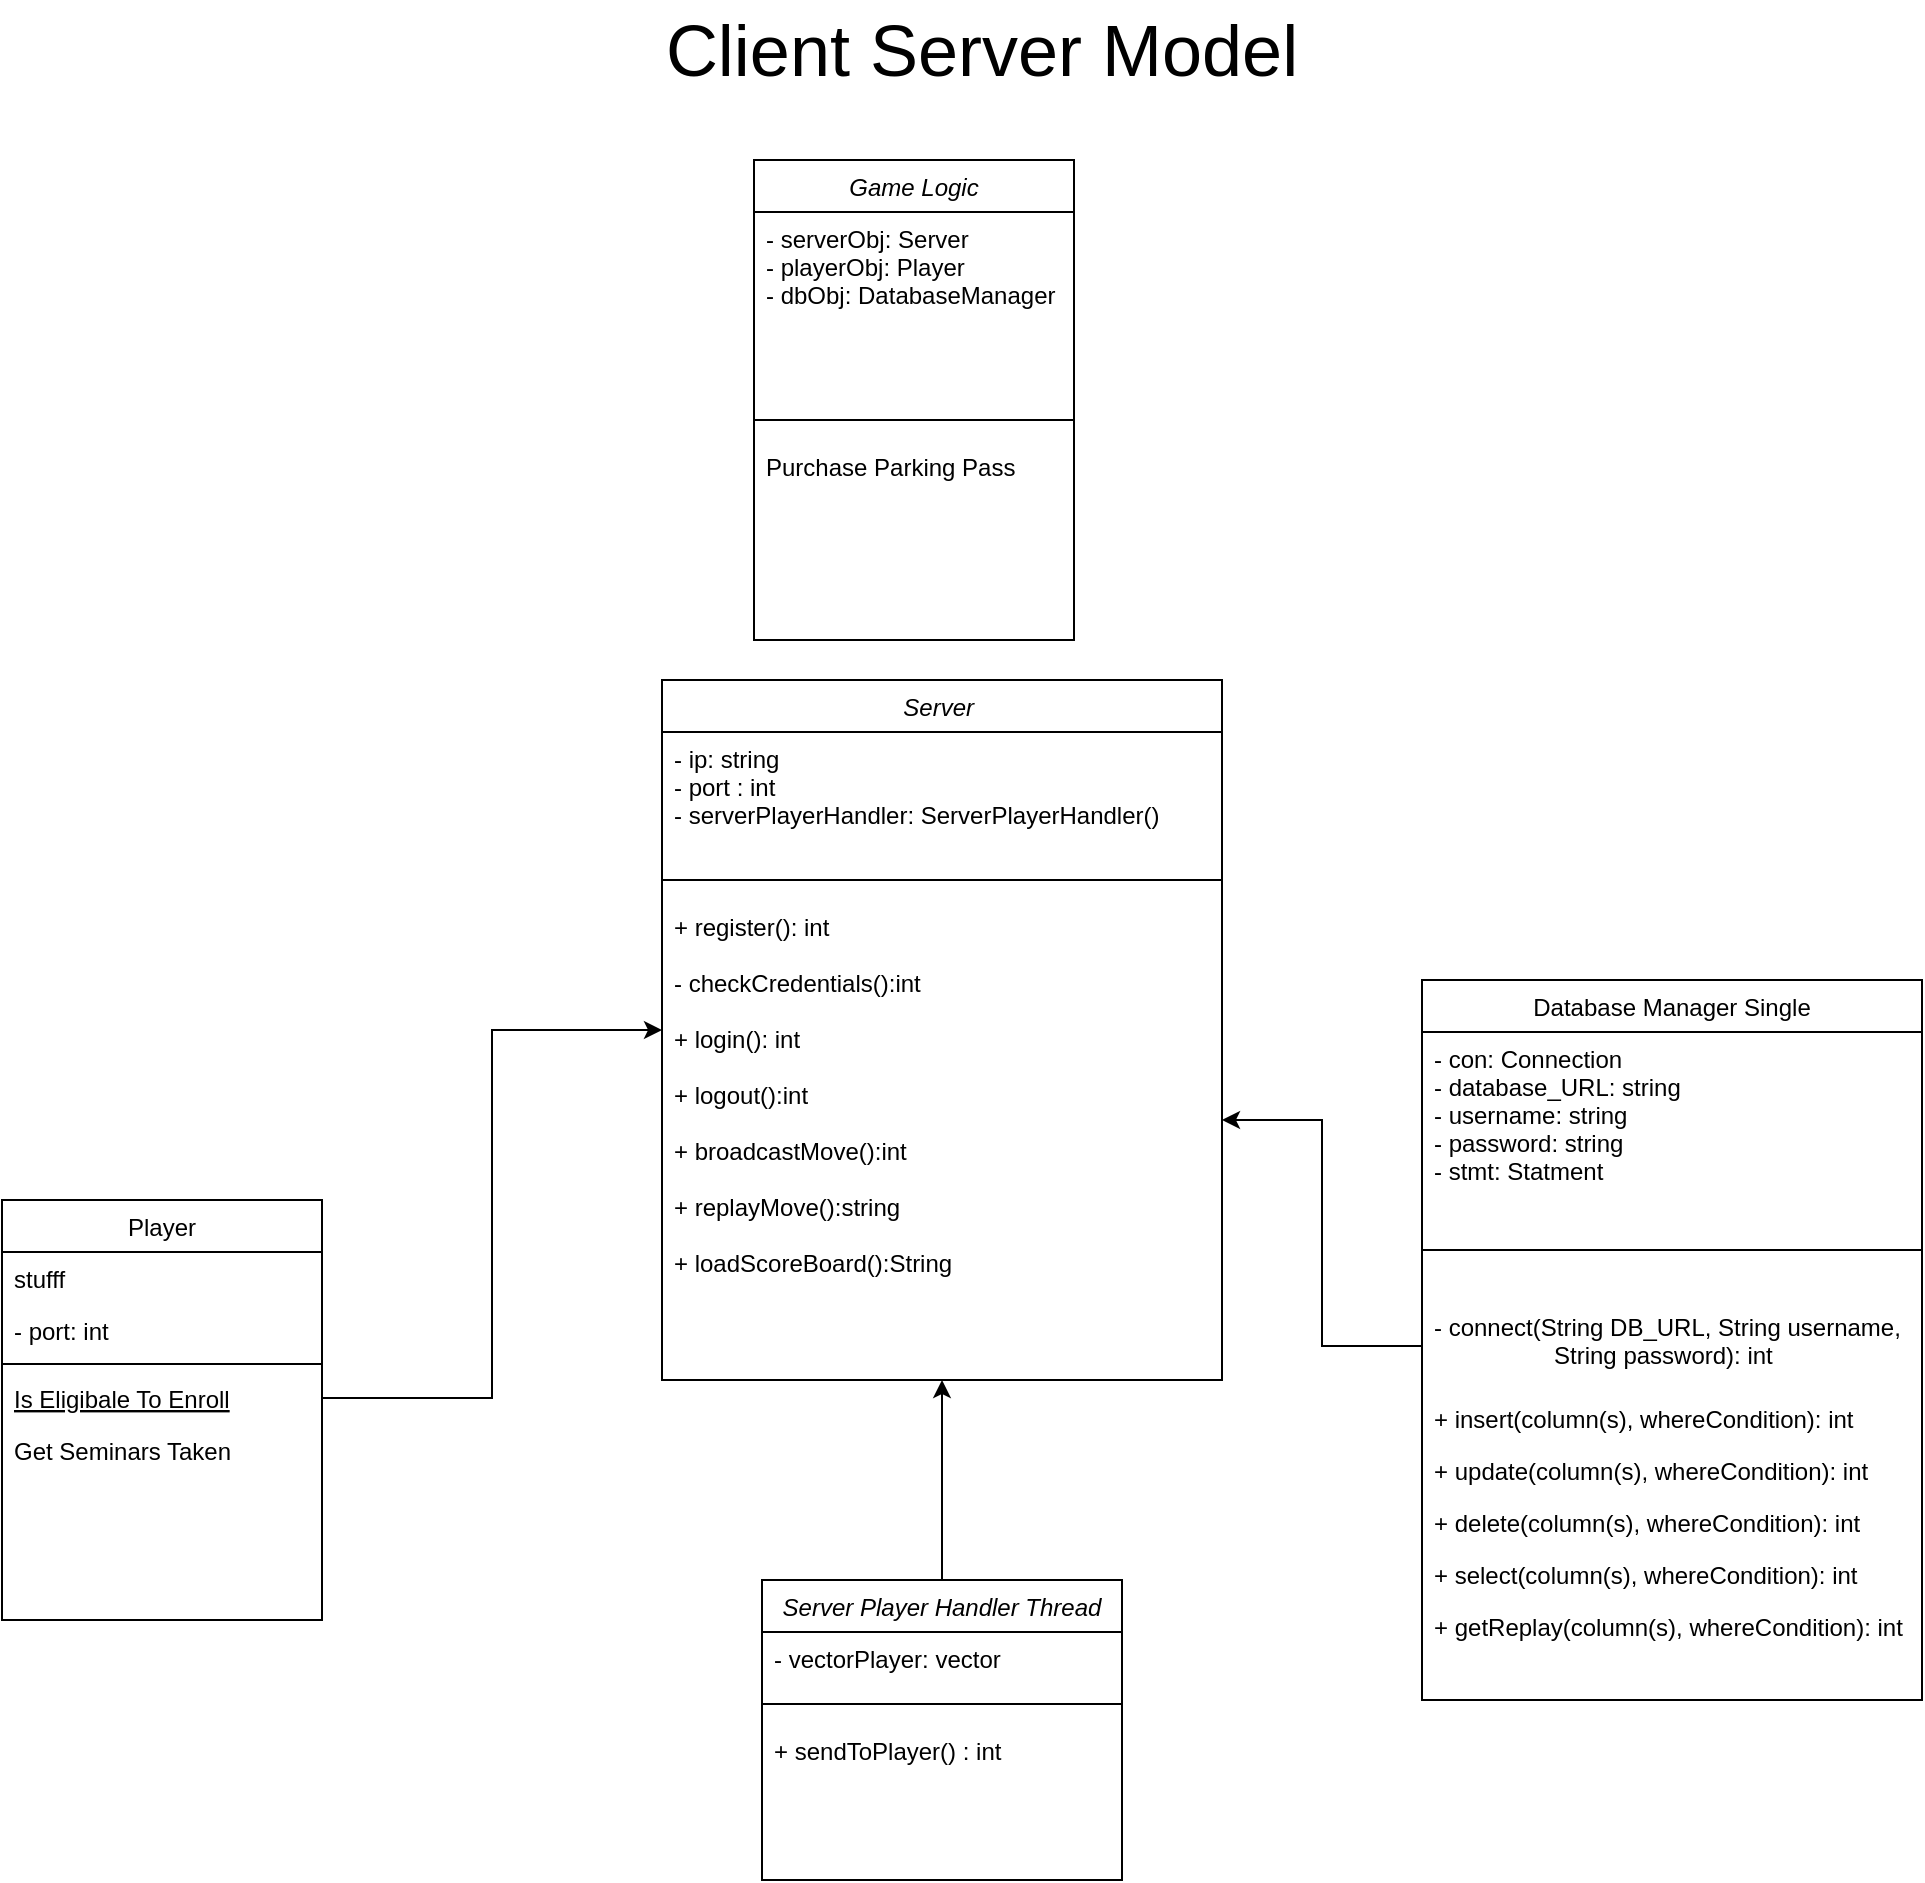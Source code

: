 <mxfile version="14.1.8" type="device" pages="2"><diagram id="C5RBs43oDa-KdzZeNtuy" name="class diagram"><mxGraphModel dx="868" dy="510" grid="1" gridSize="10" guides="1" tooltips="1" connect="1" arrows="1" fold="1" page="1" pageScale="1" pageWidth="827" pageHeight="1169" math="0" shadow="0"><root><mxCell id="WIyWlLk6GJQsqaUBKTNV-0"/><mxCell id="WIyWlLk6GJQsqaUBKTNV-1" parent="WIyWlLk6GJQsqaUBKTNV-0"/><mxCell id="zkfFHV4jXpPFQw0GAbJ--0" value="Server " style="swimlane;fontStyle=2;align=center;verticalAlign=top;childLayout=stackLayout;horizontal=1;startSize=26;horizontalStack=0;resizeParent=1;resizeLast=0;collapsible=1;marginBottom=0;rounded=0;shadow=0;strokeWidth=1;" parent="WIyWlLk6GJQsqaUBKTNV-1" vertex="1"><mxGeometry x="480" y="380" width="280" height="350" as="geometry"><mxRectangle x="230" y="140" width="160" height="26" as="alternateBounds"/></mxGeometry></mxCell><mxCell id="zkfFHV4jXpPFQw0GAbJ--1" value="- ip: string&#10;- port : int&#10;- serverPlayerHandler: ServerPlayerHandler()" style="text;align=left;verticalAlign=top;spacingLeft=4;spacingRight=4;overflow=hidden;rotatable=0;points=[[0,0.5],[1,0.5]];portConstraint=eastwest;" parent="zkfFHV4jXpPFQw0GAbJ--0" vertex="1"><mxGeometry y="26" width="280" height="64" as="geometry"/></mxCell><mxCell id="zkfFHV4jXpPFQw0GAbJ--4" value="" style="line;html=1;strokeWidth=1;align=left;verticalAlign=middle;spacingTop=-1;spacingLeft=3;spacingRight=3;rotatable=0;labelPosition=right;points=[];portConstraint=eastwest;" parent="zkfFHV4jXpPFQw0GAbJ--0" vertex="1"><mxGeometry y="90" width="280" height="20" as="geometry"/></mxCell><mxCell id="zkfFHV4jXpPFQw0GAbJ--5" value="+ register(): int&#10;&#10;- checkCredentials():int&#10;&#10;+ login(): int&#10;&#10;+ logout():int&#10;&#10;+ broadcastMove():int&#10;&#10;+ replayMove():string&#10;&#10;+ loadScoreBoard():String" style="text;align=left;verticalAlign=top;spacingLeft=4;spacingRight=4;overflow=hidden;rotatable=0;points=[[0,0.5],[1,0.5]];portConstraint=eastwest;" parent="zkfFHV4jXpPFQw0GAbJ--0" vertex="1"><mxGeometry y="110" width="280" height="220" as="geometry"/></mxCell><mxCell id="zkfFHV4jXpPFQw0GAbJ--6" value="Player" style="swimlane;fontStyle=0;align=center;verticalAlign=top;childLayout=stackLayout;horizontal=1;startSize=26;horizontalStack=0;resizeParent=1;resizeLast=0;collapsible=1;marginBottom=0;rounded=0;shadow=0;strokeWidth=1;" parent="WIyWlLk6GJQsqaUBKTNV-1" vertex="1"><mxGeometry x="150" y="640" width="160" height="210" as="geometry"><mxRectangle x="130" y="380" width="160" height="26" as="alternateBounds"/></mxGeometry></mxCell><mxCell id="zkfFHV4jXpPFQw0GAbJ--7" value="stufff" style="text;align=left;verticalAlign=top;spacingLeft=4;spacingRight=4;overflow=hidden;rotatable=0;points=[[0,0.5],[1,0.5]];portConstraint=eastwest;" parent="zkfFHV4jXpPFQw0GAbJ--6" vertex="1"><mxGeometry y="26" width="160" height="26" as="geometry"/></mxCell><mxCell id="zkfFHV4jXpPFQw0GAbJ--8" value="- port: int" style="text;align=left;verticalAlign=top;spacingLeft=4;spacingRight=4;overflow=hidden;rotatable=0;points=[[0,0.5],[1,0.5]];portConstraint=eastwest;rounded=0;shadow=0;html=0;" parent="zkfFHV4jXpPFQw0GAbJ--6" vertex="1"><mxGeometry y="52" width="160" height="26" as="geometry"/></mxCell><mxCell id="zkfFHV4jXpPFQw0GAbJ--9" value="" style="line;html=1;strokeWidth=1;align=left;verticalAlign=middle;spacingTop=-1;spacingLeft=3;spacingRight=3;rotatable=0;labelPosition=right;points=[];portConstraint=eastwest;" parent="zkfFHV4jXpPFQw0GAbJ--6" vertex="1"><mxGeometry y="78" width="160" height="8" as="geometry"/></mxCell><mxCell id="zkfFHV4jXpPFQw0GAbJ--10" value="Is Eligibale To Enroll" style="text;align=left;verticalAlign=top;spacingLeft=4;spacingRight=4;overflow=hidden;rotatable=0;points=[[0,0.5],[1,0.5]];portConstraint=eastwest;fontStyle=4" parent="zkfFHV4jXpPFQw0GAbJ--6" vertex="1"><mxGeometry y="86" width="160" height="26" as="geometry"/></mxCell><mxCell id="zkfFHV4jXpPFQw0GAbJ--11" value="Get Seminars Taken" style="text;align=left;verticalAlign=top;spacingLeft=4;spacingRight=4;overflow=hidden;rotatable=0;points=[[0,0.5],[1,0.5]];portConstraint=eastwest;" parent="zkfFHV4jXpPFQw0GAbJ--6" vertex="1"><mxGeometry y="112" width="160" height="98" as="geometry"/></mxCell><mxCell id="zkfFHV4jXpPFQw0GAbJ--17" value="Database Manager Single" style="swimlane;fontStyle=0;align=center;verticalAlign=top;childLayout=stackLayout;horizontal=1;startSize=26;horizontalStack=0;resizeParent=1;resizeLast=0;collapsible=1;marginBottom=0;rounded=0;shadow=0;strokeWidth=1;" parent="WIyWlLk6GJQsqaUBKTNV-1" vertex="1"><mxGeometry x="860" y="530" width="250" height="360" as="geometry"><mxRectangle x="516" y="240" width="160" height="26" as="alternateBounds"/></mxGeometry></mxCell><mxCell id="zkfFHV4jXpPFQw0GAbJ--18" value="- con: Connection&#10;- database_URL: string&#10;- username: string&#10;- password: string&#10;- stmt: Statment&#10;" style="text;align=left;verticalAlign=top;spacingLeft=4;spacingRight=4;overflow=hidden;rotatable=0;points=[[0,0.5],[1,0.5]];portConstraint=eastwest;" parent="zkfFHV4jXpPFQw0GAbJ--17" vertex="1"><mxGeometry y="26" width="250" height="84" as="geometry"/></mxCell><mxCell id="zkfFHV4jXpPFQw0GAbJ--23" value="" style="line;html=1;strokeWidth=1;align=left;verticalAlign=middle;spacingTop=-1;spacingLeft=3;spacingRight=3;rotatable=0;labelPosition=right;points=[];portConstraint=eastwest;" parent="zkfFHV4jXpPFQw0GAbJ--17" vertex="1"><mxGeometry y="110" width="250" height="50" as="geometry"/></mxCell><mxCell id="JNEpBF7clMPmA_t9QyRu-2" value="- connect(String DB_URL, String username, &#10;                  String password): int" style="text;align=left;verticalAlign=top;spacingLeft=4;spacingRight=4;overflow=hidden;rotatable=0;points=[[0,0.5],[1,0.5]];portConstraint=eastwest;" vertex="1" parent="zkfFHV4jXpPFQw0GAbJ--17"><mxGeometry y="160" width="250" height="46" as="geometry"/></mxCell><mxCell id="zkfFHV4jXpPFQw0GAbJ--24" value="+ insert(column(s), whereCondition): int" style="text;align=left;verticalAlign=top;spacingLeft=4;spacingRight=4;overflow=hidden;rotatable=0;points=[[0,0.5],[1,0.5]];portConstraint=eastwest;" parent="zkfFHV4jXpPFQw0GAbJ--17" vertex="1"><mxGeometry y="206" width="250" height="26" as="geometry"/></mxCell><mxCell id="zkfFHV4jXpPFQw0GAbJ--25" value="+ update(column(s), whereCondition): int" style="text;align=left;verticalAlign=top;spacingLeft=4;spacingRight=4;overflow=hidden;rotatable=0;points=[[0,0.5],[1,0.5]];portConstraint=eastwest;" parent="zkfFHV4jXpPFQw0GAbJ--17" vertex="1"><mxGeometry y="232" width="250" height="26" as="geometry"/></mxCell><mxCell id="JNEpBF7clMPmA_t9QyRu-0" value="+ delete(column(s), whereCondition): int" style="text;align=left;verticalAlign=top;spacingLeft=4;spacingRight=4;overflow=hidden;rotatable=0;points=[[0,0.5],[1,0.5]];portConstraint=eastwest;" vertex="1" parent="zkfFHV4jXpPFQw0GAbJ--17"><mxGeometry y="258" width="250" height="26" as="geometry"/></mxCell><mxCell id="JNEpBF7clMPmA_t9QyRu-1" value="+ select(column(s), whereCondition): int" style="text;align=left;verticalAlign=top;spacingLeft=4;spacingRight=4;overflow=hidden;rotatable=0;points=[[0,0.5],[1,0.5]];portConstraint=eastwest;" vertex="1" parent="zkfFHV4jXpPFQw0GAbJ--17"><mxGeometry y="284" width="250" height="26" as="geometry"/></mxCell><mxCell id="8kcWjGkWff17_xQyII2F-0" value="+ getReplay(column(s), whereCondition): int" style="text;align=left;verticalAlign=top;spacingLeft=4;spacingRight=4;overflow=hidden;rotatable=0;points=[[0,0.5],[1,0.5]];portConstraint=eastwest;" vertex="1" parent="zkfFHV4jXpPFQw0GAbJ--17"><mxGeometry y="310" width="250" height="26" as="geometry"/></mxCell><mxCell id="JNEpBF7clMPmA_t9QyRu-10" style="edgeStyle=orthogonalEdgeStyle;rounded=0;orthogonalLoop=1;jettySize=auto;html=1;exitX=0.5;exitY=0;exitDx=0;exitDy=0;entryX=0.5;entryY=1;entryDx=0;entryDy=0;" edge="1" parent="WIyWlLk6GJQsqaUBKTNV-1" source="JNEpBF7clMPmA_t9QyRu-4" target="zkfFHV4jXpPFQw0GAbJ--0"><mxGeometry relative="1" as="geometry"/></mxCell><mxCell id="JNEpBF7clMPmA_t9QyRu-4" value="Server Player Handler Thread" style="swimlane;fontStyle=2;align=center;verticalAlign=top;childLayout=stackLayout;horizontal=1;startSize=26;horizontalStack=0;resizeParent=1;resizeLast=0;collapsible=1;marginBottom=0;rounded=0;shadow=0;strokeWidth=1;" vertex="1" parent="WIyWlLk6GJQsqaUBKTNV-1"><mxGeometry x="530" y="830" width="180" height="150" as="geometry"><mxRectangle x="230" y="140" width="160" height="26" as="alternateBounds"/></mxGeometry></mxCell><mxCell id="JNEpBF7clMPmA_t9QyRu-5" value="- vectorPlayer: vector" style="text;align=left;verticalAlign=top;spacingLeft=4;spacingRight=4;overflow=hidden;rotatable=0;points=[[0,0.5],[1,0.5]];portConstraint=eastwest;" vertex="1" parent="JNEpBF7clMPmA_t9QyRu-4"><mxGeometry y="26" width="180" height="26" as="geometry"/></mxCell><mxCell id="JNEpBF7clMPmA_t9QyRu-7" value="" style="line;html=1;strokeWidth=1;align=left;verticalAlign=middle;spacingTop=-1;spacingLeft=3;spacingRight=3;rotatable=0;labelPosition=right;points=[];portConstraint=eastwest;" vertex="1" parent="JNEpBF7clMPmA_t9QyRu-4"><mxGeometry y="52" width="180" height="20" as="geometry"/></mxCell><mxCell id="JNEpBF7clMPmA_t9QyRu-8" value="+ sendToPlayer() : int" style="text;align=left;verticalAlign=top;spacingLeft=4;spacingRight=4;overflow=hidden;rotatable=0;points=[[0,0.5],[1,0.5]];portConstraint=eastwest;" vertex="1" parent="JNEpBF7clMPmA_t9QyRu-4"><mxGeometry y="72" width="180" height="22" as="geometry"/></mxCell><mxCell id="JNEpBF7clMPmA_t9QyRu-11" style="edgeStyle=orthogonalEdgeStyle;rounded=0;orthogonalLoop=1;jettySize=auto;html=1;exitX=1;exitY=0.5;exitDx=0;exitDy=0;entryX=0;entryY=0.5;entryDx=0;entryDy=0;" edge="1" parent="WIyWlLk6GJQsqaUBKTNV-1" source="zkfFHV4jXpPFQw0GAbJ--10" target="zkfFHV4jXpPFQw0GAbJ--0"><mxGeometry relative="1" as="geometry"/></mxCell><mxCell id="JNEpBF7clMPmA_t9QyRu-12" style="edgeStyle=orthogonalEdgeStyle;rounded=0;orthogonalLoop=1;jettySize=auto;html=1;exitX=0;exitY=0.5;exitDx=0;exitDy=0;entryX=1;entryY=0.5;entryDx=0;entryDy=0;" edge="1" parent="WIyWlLk6GJQsqaUBKTNV-1" source="JNEpBF7clMPmA_t9QyRu-2" target="zkfFHV4jXpPFQw0GAbJ--5"><mxGeometry relative="1" as="geometry"/></mxCell><mxCell id="JNEpBF7clMPmA_t9QyRu-13" value="Game Logic" style="swimlane;fontStyle=2;align=center;verticalAlign=top;childLayout=stackLayout;horizontal=1;startSize=26;horizontalStack=0;resizeParent=1;resizeLast=0;collapsible=1;marginBottom=0;rounded=0;shadow=0;strokeWidth=1;" vertex="1" parent="WIyWlLk6GJQsqaUBKTNV-1"><mxGeometry x="526" y="120" width="160" height="240" as="geometry"><mxRectangle x="230" y="140" width="160" height="26" as="alternateBounds"/></mxGeometry></mxCell><mxCell id="JNEpBF7clMPmA_t9QyRu-14" value="- serverObj: Server&#10;- playerObj: Player&#10;- dbObj: DatabaseManager" style="text;align=left;verticalAlign=top;spacingLeft=4;spacingRight=4;overflow=hidden;rotatable=0;points=[[0,0.5],[1,0.5]];portConstraint=eastwest;" vertex="1" parent="JNEpBF7clMPmA_t9QyRu-13"><mxGeometry y="26" width="160" height="94" as="geometry"/></mxCell><mxCell id="JNEpBF7clMPmA_t9QyRu-16" value="" style="line;html=1;strokeWidth=1;align=left;verticalAlign=middle;spacingTop=-1;spacingLeft=3;spacingRight=3;rotatable=0;labelPosition=right;points=[];portConstraint=eastwest;" vertex="1" parent="JNEpBF7clMPmA_t9QyRu-13"><mxGeometry y="120" width="160" height="20" as="geometry"/></mxCell><mxCell id="JNEpBF7clMPmA_t9QyRu-17" value="Purchase Parking Pass" style="text;align=left;verticalAlign=top;spacingLeft=4;spacingRight=4;overflow=hidden;rotatable=0;points=[[0,0.5],[1,0.5]];portConstraint=eastwest;" vertex="1" parent="JNEpBF7clMPmA_t9QyRu-13"><mxGeometry y="140" width="160" height="22" as="geometry"/></mxCell><mxCell id="8kcWjGkWff17_xQyII2F-1" value="&lt;font style=&quot;font-size: 36px&quot;&gt;Client Server Model&lt;/font&gt;" style="text;html=1;strokeColor=none;fillColor=none;align=center;verticalAlign=middle;whiteSpace=wrap;rounded=0;" vertex="1" parent="WIyWlLk6GJQsqaUBKTNV-1"><mxGeometry x="370" y="40" width="540" height="50" as="geometry"/></mxCell></root></mxGraphModel></diagram><diagram id="s34gCI2MCZlnUsMs0yzT" name="Page-2"><mxGraphModel dx="868" dy="1610" grid="1" gridSize="10" guides="1" tooltips="1" connect="1" arrows="1" fold="1" page="1" pageScale="1" pageWidth="850" pageHeight="1100" math="0" shadow="0"><root><mxCell id="ErF5ZGEAeem8g5opEtw5-0"/><mxCell id="ErF5ZGEAeem8g5opEtw5-1" parent="ErF5ZGEAeem8g5opEtw5-0"/><mxCell id="ErF5ZGEAeem8g5opEtw5-2" value="" style="shape=umlLifeline;participant=umlActor;perimeter=lifelinePerimeter;whiteSpace=wrap;html=1;container=1;collapsible=0;recursiveResize=0;verticalAlign=top;spacingTop=36;outlineConnect=0;" vertex="1" parent="ErF5ZGEAeem8g5opEtw5-1"><mxGeometry x="70" y="80" width="20" height="350" as="geometry"/></mxCell><mxCell id="oMZ1aSZ0iQ0StIuFYGvo-2" value="login" style="html=1;verticalAlign=bottom;startArrow=oval;startFill=1;endArrow=block;startSize=8;entryX=-0.5;entryY=0.105;entryDx=0;entryDy=0;entryPerimeter=0;" edge="1" parent="ErF5ZGEAeem8g5opEtw5-2" target="oMZ1aSZ0iQ0StIuFYGvo-3"><mxGeometry width="60" relative="1" as="geometry"><mxPoint x="10" y="80" as="sourcePoint"/><mxPoint x="160" y="80" as="targetPoint"/></mxGeometry></mxCell><mxCell id="oMZ1aSZ0iQ0StIuFYGvo-0" value="Main GUI" style="shape=umlLifeline;perimeter=lifelinePerimeter;whiteSpace=wrap;html=1;container=1;collapsible=0;recursiveResize=0;outlineConnect=0;" vertex="1" parent="ErF5ZGEAeem8g5opEtw5-1"><mxGeometry x="200" y="80" width="100" height="360" as="geometry"/></mxCell><mxCell id="oMZ1aSZ0iQ0StIuFYGvo-3" value="" style="html=1;points=[];perimeter=orthogonalPerimeter;" vertex="1" parent="oMZ1aSZ0iQ0StIuFYGvo-0"><mxGeometry x="45" y="60" width="10" height="200" as="geometry"/></mxCell><mxCell id="oMZ1aSZ0iQ0StIuFYGvo-1" value="App Server" style="shape=umlLifeline;perimeter=lifelinePerimeter;whiteSpace=wrap;html=1;container=1;collapsible=0;recursiveResize=0;outlineConnect=0;lifelineDashed=0;" vertex="1" parent="ErF5ZGEAeem8g5opEtw5-1"><mxGeometry x="410" y="80" width="100" height="360" as="geometry"/></mxCell><mxCell id="oMZ1aSZ0iQ0StIuFYGvo-4" value="" style="html=1;points=[];perimeter=orthogonalPerimeter;" vertex="1" parent="oMZ1aSZ0iQ0StIuFYGvo-1"><mxGeometry x="45" y="80" width="10" height="190" as="geometry"/></mxCell><mxCell id="oMZ1aSZ0iQ0StIuFYGvo-7" value="user found" style="html=1;verticalAlign=bottom;startArrow=oval;startFill=1;endArrow=block;startSize=8;" edge="1" parent="ErF5ZGEAeem8g5opEtw5-1"><mxGeometry x="-0.053" y="20" width="60" relative="1" as="geometry"><mxPoint x="450" y="220" as="sourcePoint"/><mxPoint x="260" y="220" as="targetPoint"/><Array as="points"><mxPoint x="360" y="220"/></Array><mxPoint as="offset"/></mxGeometry></mxCell><mxCell id="oMZ1aSZ0iQ0StIuFYGvo-8" value="send credintials" style="html=1;verticalAlign=bottom;startArrow=oval;startFill=1;endArrow=block;startSize=8;" edge="1" parent="ErF5ZGEAeem8g5opEtw5-1"><mxGeometry width="60" relative="1" as="geometry"><mxPoint x="260" y="170" as="sourcePoint"/><mxPoint x="450" y="170" as="targetPoint"/><Array as="points"><mxPoint x="330" y="170"/></Array></mxGeometry></mxCell><mxCell id="oMZ1aSZ0iQ0StIuFYGvo-11" value="Database Server" style="shape=umlLifeline;perimeter=lifelinePerimeter;whiteSpace=wrap;html=1;container=1;collapsible=0;recursiveResize=0;outlineConnect=0;" vertex="1" parent="ErF5ZGEAeem8g5opEtw5-1"><mxGeometry x="610" y="80" width="100" height="360" as="geometry"/></mxCell><mxCell id="oMZ1aSZ0iQ0StIuFYGvo-13" value="" style="html=1;points=[];perimeter=orthogonalPerimeter;" vertex="1" parent="oMZ1aSZ0iQ0StIuFYGvo-11"><mxGeometry x="45" y="60" width="10" height="80" as="geometry"/></mxCell><mxCell id="lCGnrCMgtBpYycACPj6e-5" value="" style="html=1;points=[];perimeter=orthogonalPerimeter;" vertex="1" parent="oMZ1aSZ0iQ0StIuFYGvo-11"><mxGeometry x="45" y="180" width="10" height="50" as="geometry"/></mxCell><mxCell id="oMZ1aSZ0iQ0StIuFYGvo-12" value="Check Credentials" style="html=1;verticalAlign=bottom;startArrow=circle;startFill=1;endArrow=open;startSize=6;endSize=8;" edge="1" parent="ErF5ZGEAeem8g5opEtw5-1"><mxGeometry width="80" relative="1" as="geometry"><mxPoint x="470" y="180" as="sourcePoint"/><mxPoint x="640" y="180" as="targetPoint"/><Array as="points"><mxPoint x="540" y="180"/></Array></mxGeometry></mxCell><mxCell id="lCGnrCMgtBpYycACPj6e-0" value="&lt;font style=&quot;font-size: 36px&quot;&gt;Client Server Scenario&lt;/font&gt;" style="text;html=1;strokeColor=none;fillColor=none;align=center;verticalAlign=middle;whiteSpace=wrap;rounded=0;" vertex="1" parent="ErF5ZGEAeem8g5opEtw5-1"><mxGeometry x="80" y="-50" width="600" height="50" as="geometry"/></mxCell><mxCell id="lCGnrCMgtBpYycACPj6e-1" value="login user" style="html=1;verticalAlign=bottom;startArrow=oval;startFill=1;endArrow=block;startSize=8;" edge="1" parent="ErF5ZGEAeem8g5opEtw5-1"><mxGeometry x="-0.053" y="20" width="60" relative="1" as="geometry"><mxPoint x="240" y="229.5" as="sourcePoint"/><mxPoint x="80" y="229.5" as="targetPoint"/><Array as="points"><mxPoint x="150" y="229.5"/></Array><mxPoint as="offset"/></mxGeometry></mxCell><mxCell id="lCGnrCMgtBpYycACPj6e-2" value="Right Credentials&amp;nbsp;" style="html=1;verticalAlign=bottom;startArrow=oval;startFill=1;endArrow=block;startSize=8;" edge="1" parent="ErF5ZGEAeem8g5opEtw5-1"><mxGeometry x="-0.053" y="20" width="60" relative="1" as="geometry"><mxPoint x="650" y="210" as="sourcePoint"/><mxPoint x="470" y="210" as="targetPoint"/><Array as="points"><mxPoint x="560" y="210"/></Array><mxPoint as="offset"/></mxGeometry></mxCell><mxCell id="lCGnrCMgtBpYycACPj6e-3" value="try again" style="shape=umlFrame;whiteSpace=wrap;html=1;fillColor=#f8cecc;strokeColor=#b85450;" vertex="1" parent="ErF5ZGEAeem8g5opEtw5-1"><mxGeometry x="30" y="260" width="640" height="60" as="geometry"/></mxCell><mxCell id="lCGnrCMgtBpYycACPj6e-4" value="Bad Credentials&amp;nbsp;" style="html=1;verticalAlign=bottom;startArrow=oval;startFill=1;endArrow=block;startSize=8;" edge="1" parent="ErF5ZGEAeem8g5opEtw5-1"><mxGeometry x="-0.053" y="20" width="60" relative="1" as="geometry"><mxPoint x="650" y="270" as="sourcePoint"/><mxPoint x="470" y="270" as="targetPoint"/><Array as="points"><mxPoint x="560" y="270"/></Array><mxPoint as="offset"/></mxGeometry></mxCell><mxCell id="lCGnrCMgtBpYycACPj6e-7" value="re-enter Credentials" style="html=1;verticalAlign=bottom;startArrow=oval;startFill=1;endArrow=block;startSize=8;" edge="1" parent="ErF5ZGEAeem8g5opEtw5-1"><mxGeometry x="-0.053" y="20" width="60" relative="1" as="geometry"><mxPoint x="240" y="290" as="sourcePoint"/><mxPoint x="90" y="290" as="targetPoint"/><Array as="points"><mxPoint x="150" y="290"/></Array><mxPoint as="offset"/></mxGeometry></mxCell><mxCell id="lCGnrCMgtBpYycACPj6e-8" value="Incorrect Credentials" style="html=1;verticalAlign=bottom;startArrow=oval;startFill=1;endArrow=block;startSize=8;" edge="1" parent="ErF5ZGEAeem8g5opEtw5-1"><mxGeometry x="-0.053" y="20" width="60" relative="1" as="geometry"><mxPoint x="450" y="280" as="sourcePoint"/><mxPoint x="260" y="280" as="targetPoint"/><Array as="points"><mxPoint x="360" y="280"/></Array><mxPoint as="offset"/></mxGeometry></mxCell></root></mxGraphModel></diagram></mxfile>
